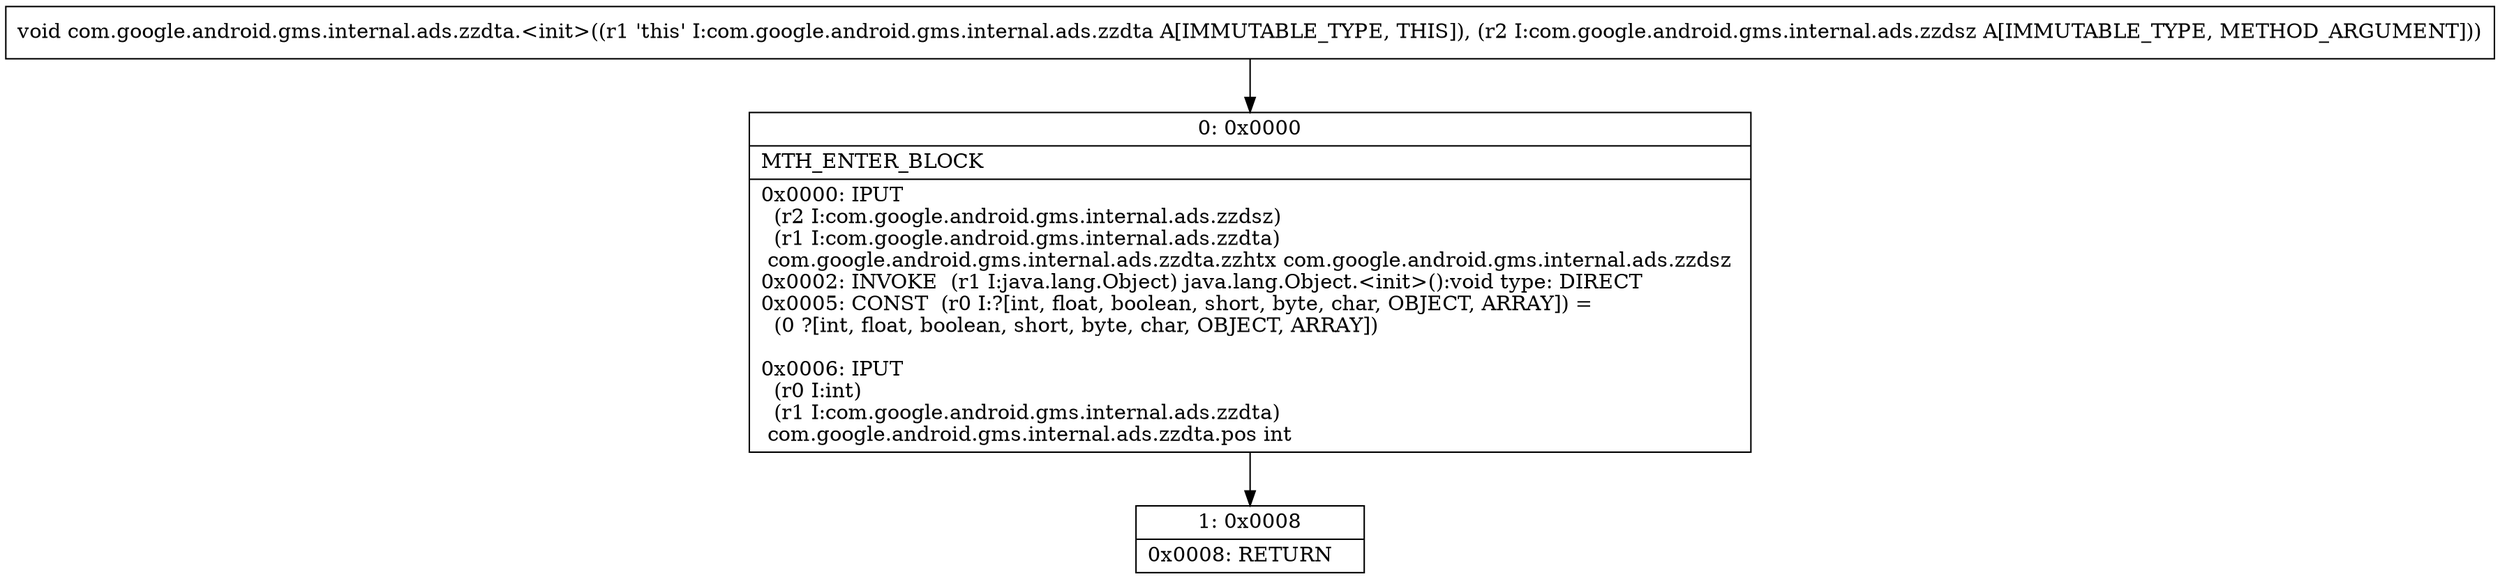 digraph "CFG forcom.google.android.gms.internal.ads.zzdta.\<init\>(Lcom\/google\/android\/gms\/internal\/ads\/zzdsz;)V" {
Node_0 [shape=record,label="{0\:\ 0x0000|MTH_ENTER_BLOCK\l|0x0000: IPUT  \l  (r2 I:com.google.android.gms.internal.ads.zzdsz)\l  (r1 I:com.google.android.gms.internal.ads.zzdta)\l com.google.android.gms.internal.ads.zzdta.zzhtx com.google.android.gms.internal.ads.zzdsz \l0x0002: INVOKE  (r1 I:java.lang.Object) java.lang.Object.\<init\>():void type: DIRECT \l0x0005: CONST  (r0 I:?[int, float, boolean, short, byte, char, OBJECT, ARRAY]) = \l  (0 ?[int, float, boolean, short, byte, char, OBJECT, ARRAY])\l \l0x0006: IPUT  \l  (r0 I:int)\l  (r1 I:com.google.android.gms.internal.ads.zzdta)\l com.google.android.gms.internal.ads.zzdta.pos int \l}"];
Node_1 [shape=record,label="{1\:\ 0x0008|0x0008: RETURN   \l}"];
MethodNode[shape=record,label="{void com.google.android.gms.internal.ads.zzdta.\<init\>((r1 'this' I:com.google.android.gms.internal.ads.zzdta A[IMMUTABLE_TYPE, THIS]), (r2 I:com.google.android.gms.internal.ads.zzdsz A[IMMUTABLE_TYPE, METHOD_ARGUMENT])) }"];
MethodNode -> Node_0;
Node_0 -> Node_1;
}

